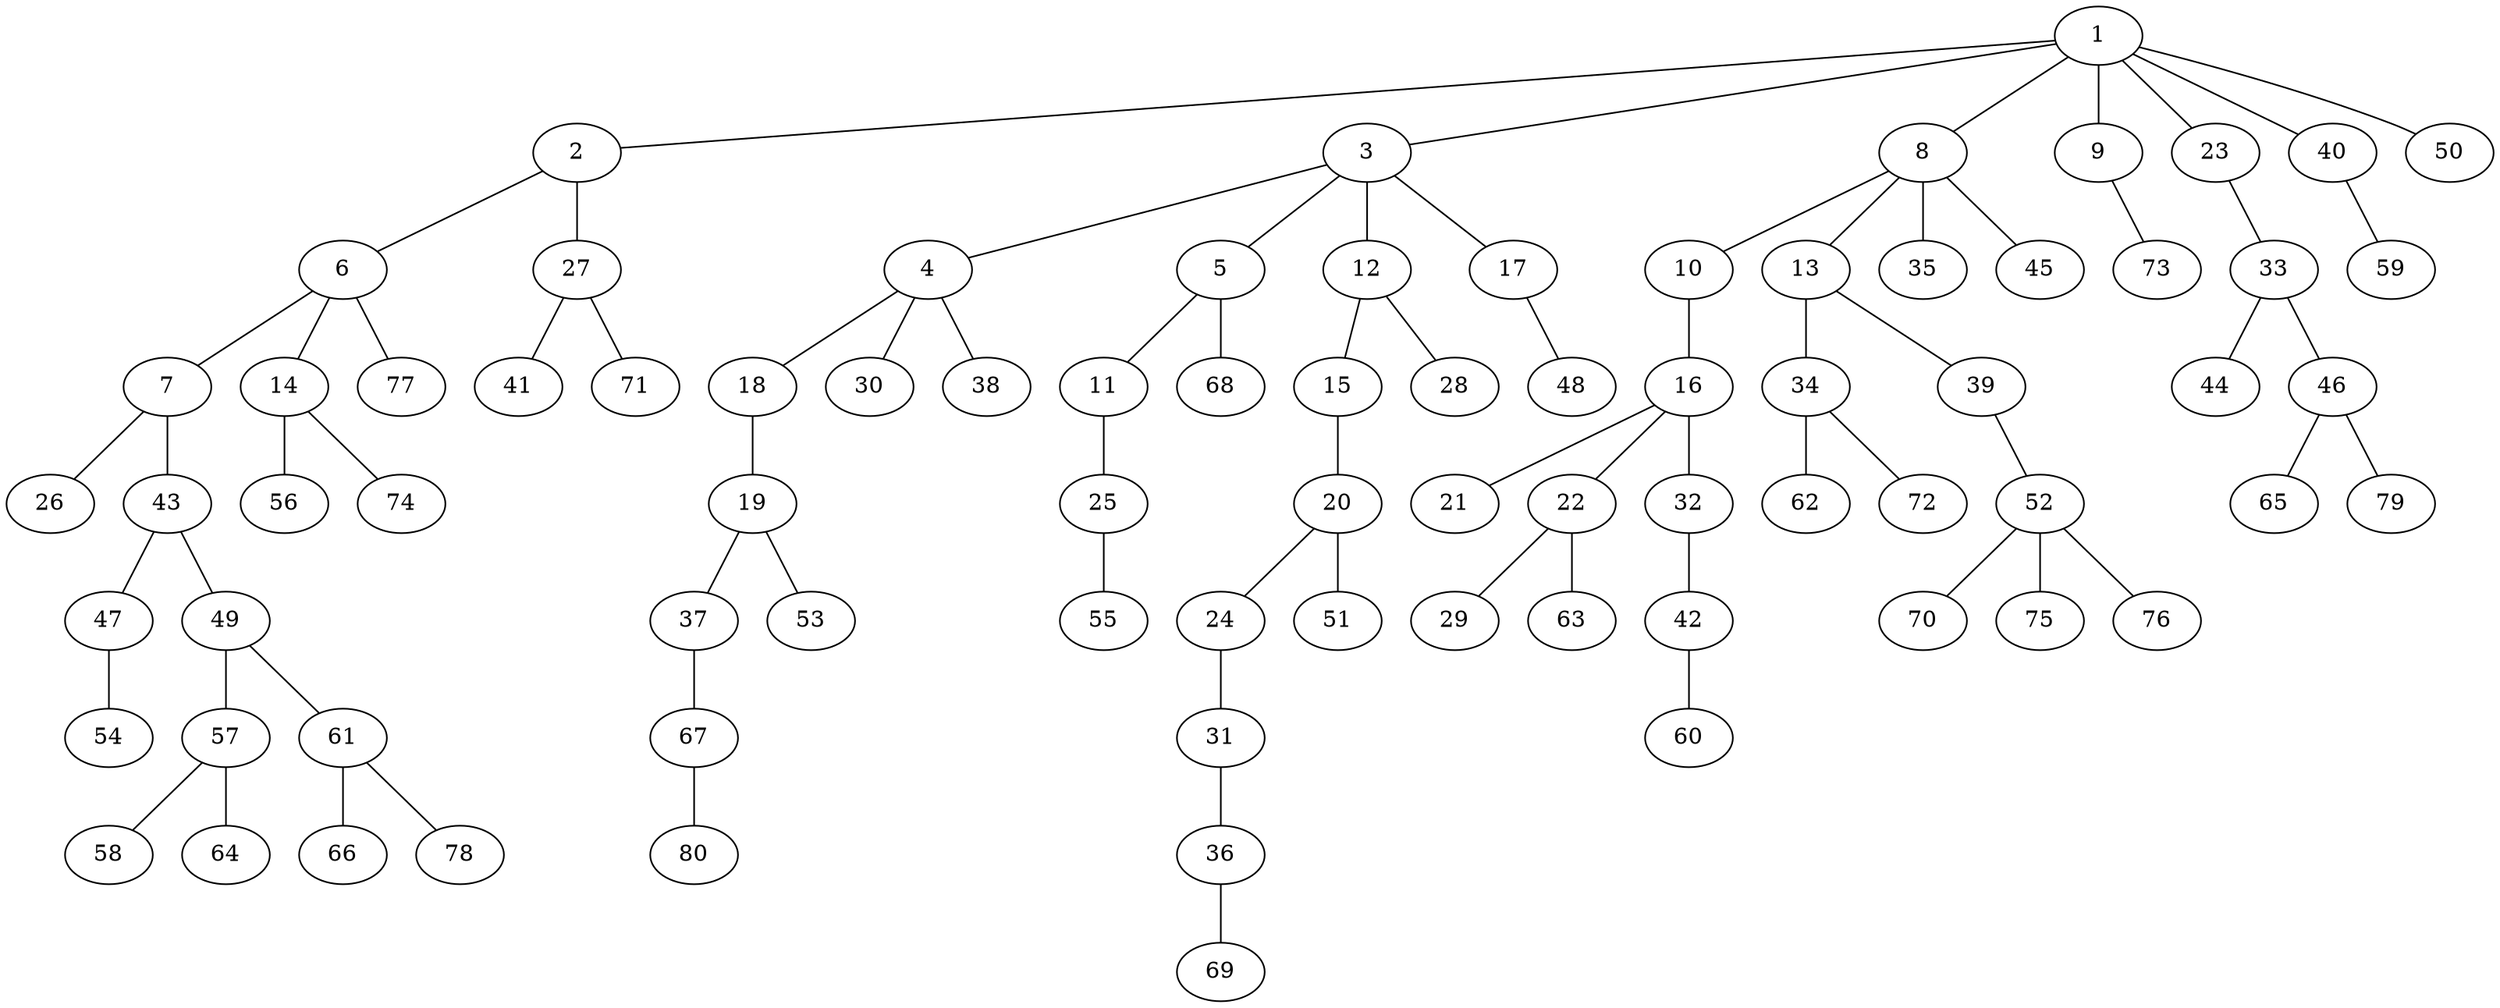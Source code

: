 graph graphname {1--2
1--3
1--8
1--9
1--23
1--40
1--50
2--6
2--27
3--4
3--5
3--12
3--17
4--18
4--30
4--38
5--11
5--68
6--7
6--14
6--77
7--26
7--43
8--10
8--13
8--35
8--45
9--73
10--16
11--25
12--15
12--28
13--34
13--39
14--56
14--74
15--20
16--21
16--22
16--32
17--48
18--19
19--37
19--53
20--24
20--51
22--29
22--63
23--33
24--31
25--55
27--41
27--71
31--36
32--42
33--44
33--46
34--62
34--72
36--69
37--67
39--52
40--59
42--60
43--47
43--49
46--65
46--79
47--54
49--57
49--61
52--70
52--75
52--76
57--58
57--64
61--66
61--78
67--80
}